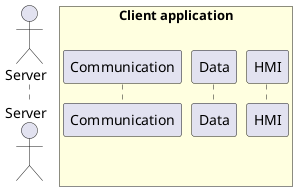 @startuml 1.2 User logs in (connected clients side)

actor "Server" as server
box "Client application" #LightYellow
    participant "Communication" as com
    participant "Data" as data
    participant "HMI" as hmi
end box

@enduml